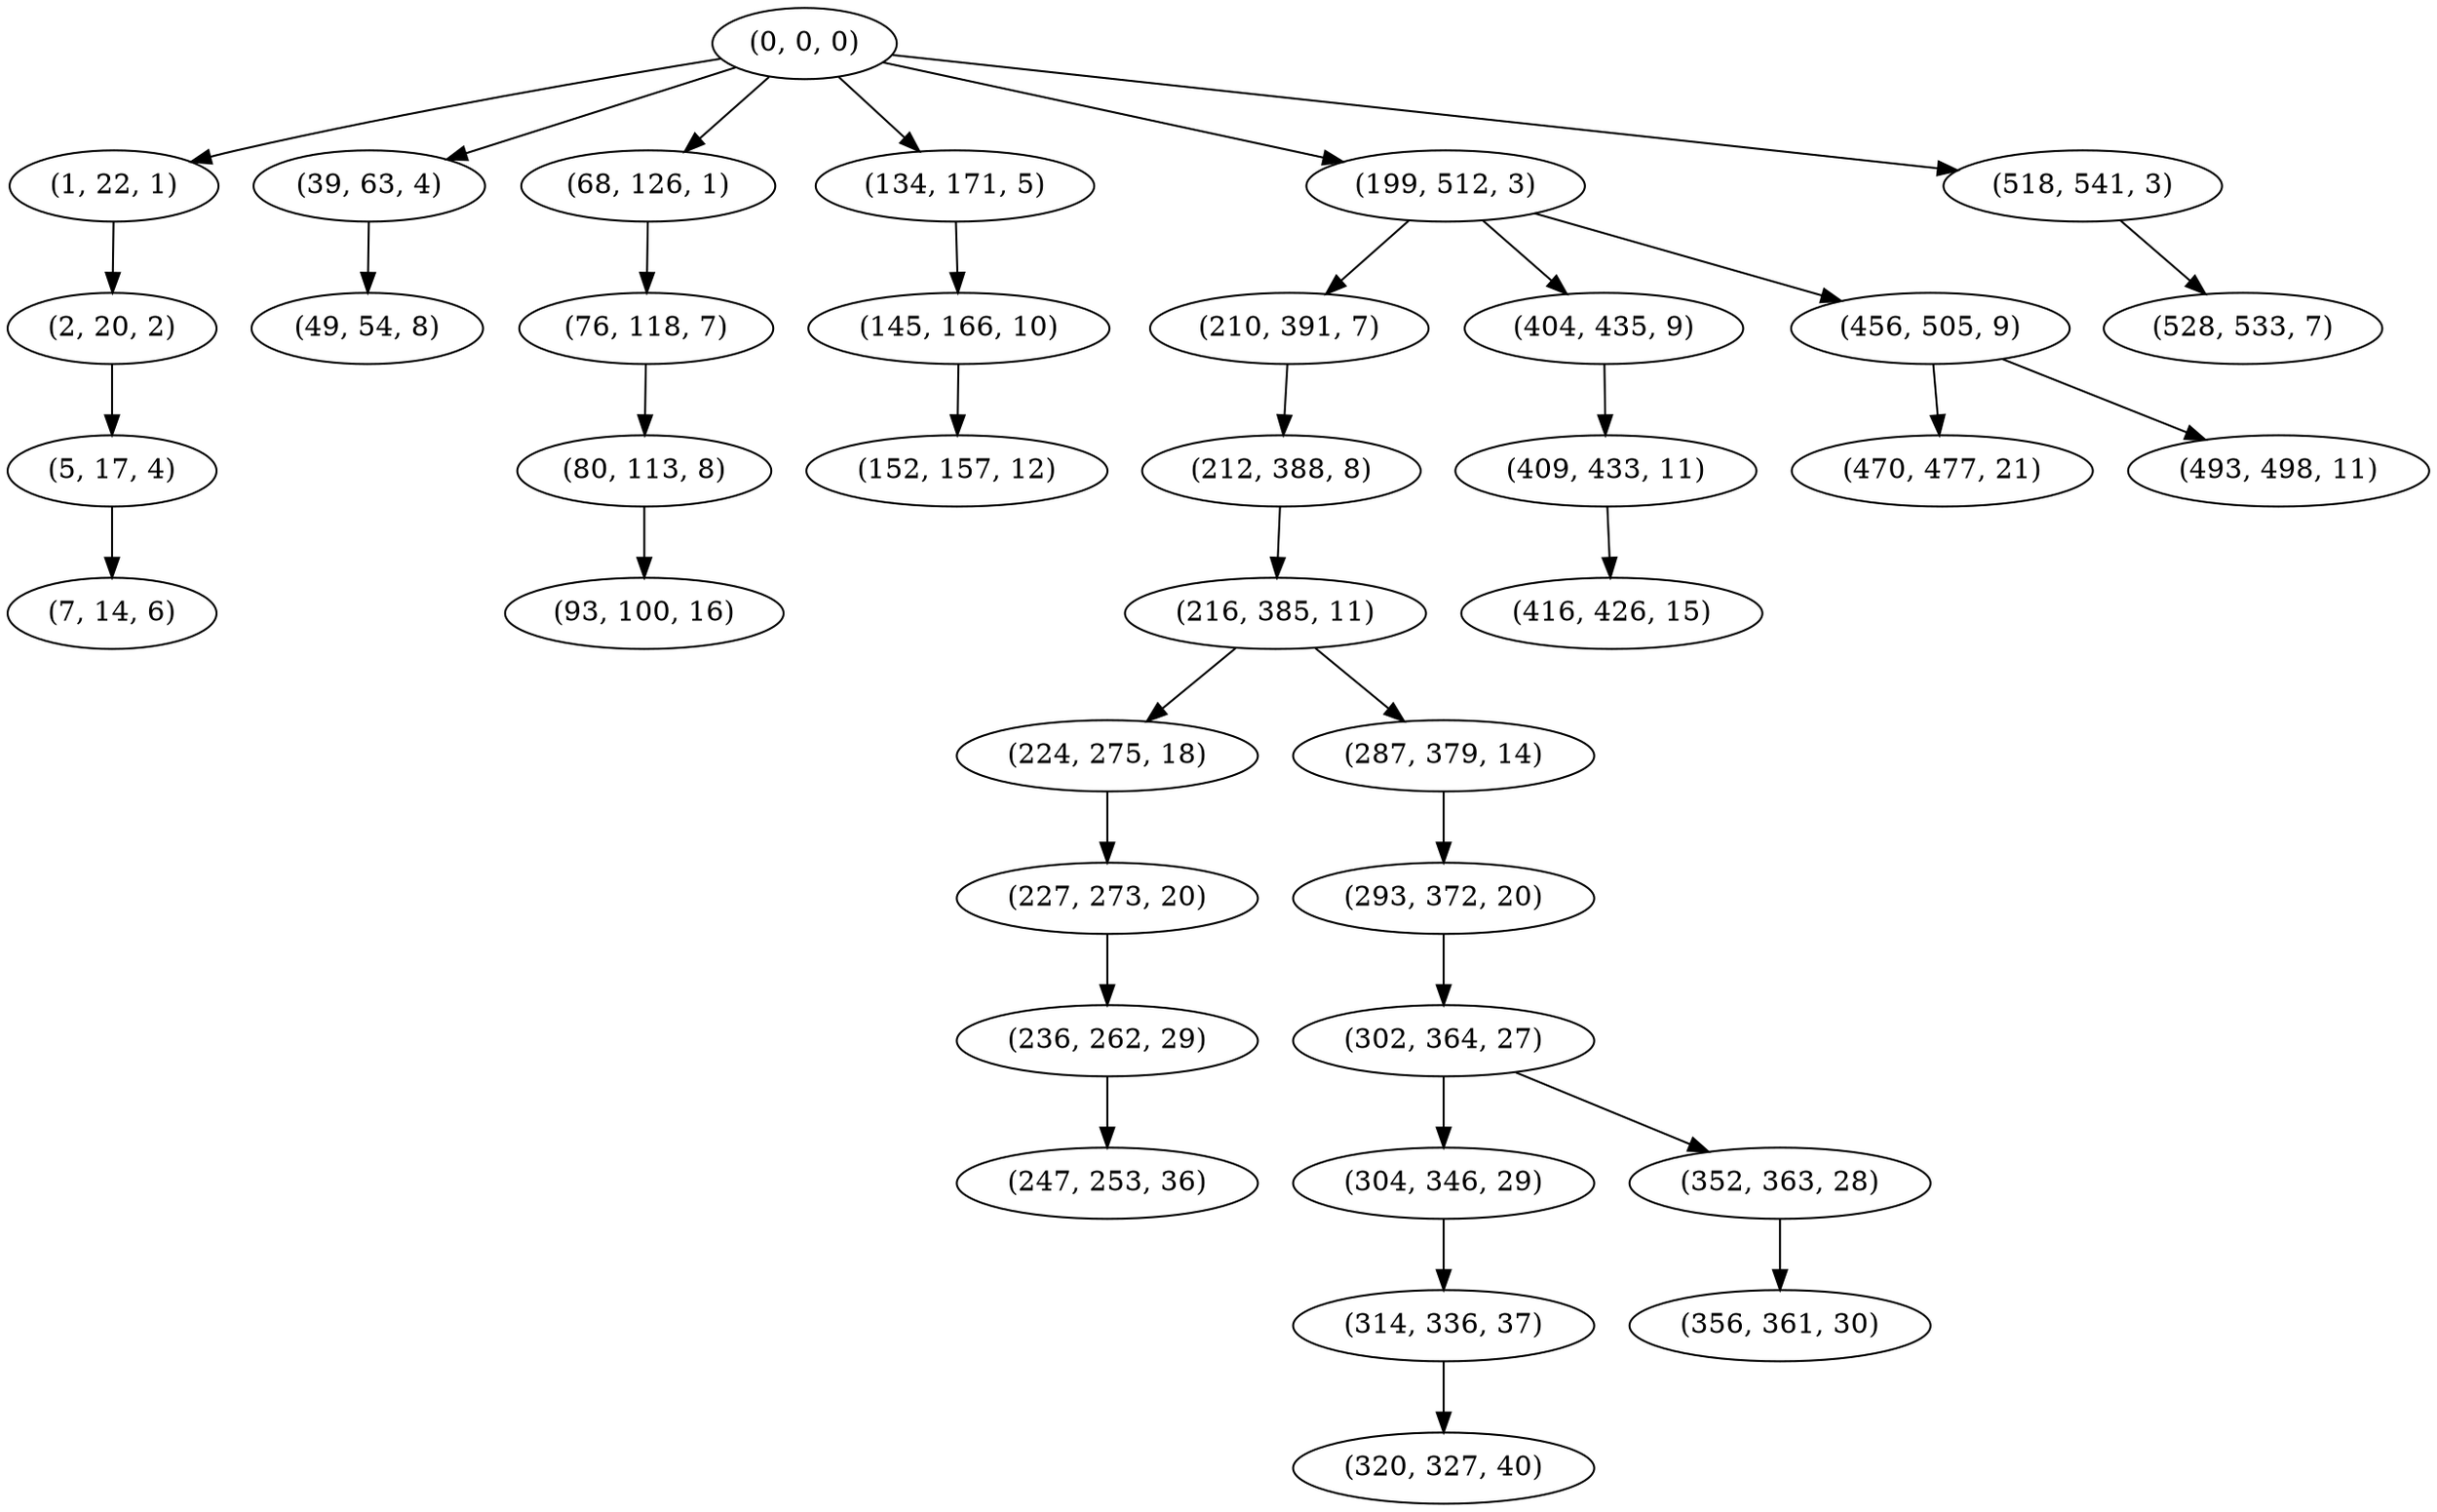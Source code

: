 digraph tree {
    "(0, 0, 0)";
    "(1, 22, 1)";
    "(2, 20, 2)";
    "(5, 17, 4)";
    "(7, 14, 6)";
    "(39, 63, 4)";
    "(49, 54, 8)";
    "(68, 126, 1)";
    "(76, 118, 7)";
    "(80, 113, 8)";
    "(93, 100, 16)";
    "(134, 171, 5)";
    "(145, 166, 10)";
    "(152, 157, 12)";
    "(199, 512, 3)";
    "(210, 391, 7)";
    "(212, 388, 8)";
    "(216, 385, 11)";
    "(224, 275, 18)";
    "(227, 273, 20)";
    "(236, 262, 29)";
    "(247, 253, 36)";
    "(287, 379, 14)";
    "(293, 372, 20)";
    "(302, 364, 27)";
    "(304, 346, 29)";
    "(314, 336, 37)";
    "(320, 327, 40)";
    "(352, 363, 28)";
    "(356, 361, 30)";
    "(404, 435, 9)";
    "(409, 433, 11)";
    "(416, 426, 15)";
    "(456, 505, 9)";
    "(470, 477, 21)";
    "(493, 498, 11)";
    "(518, 541, 3)";
    "(528, 533, 7)";
    "(0, 0, 0)" -> "(1, 22, 1)";
    "(0, 0, 0)" -> "(39, 63, 4)";
    "(0, 0, 0)" -> "(68, 126, 1)";
    "(0, 0, 0)" -> "(134, 171, 5)";
    "(0, 0, 0)" -> "(199, 512, 3)";
    "(0, 0, 0)" -> "(518, 541, 3)";
    "(1, 22, 1)" -> "(2, 20, 2)";
    "(2, 20, 2)" -> "(5, 17, 4)";
    "(5, 17, 4)" -> "(7, 14, 6)";
    "(39, 63, 4)" -> "(49, 54, 8)";
    "(68, 126, 1)" -> "(76, 118, 7)";
    "(76, 118, 7)" -> "(80, 113, 8)";
    "(80, 113, 8)" -> "(93, 100, 16)";
    "(134, 171, 5)" -> "(145, 166, 10)";
    "(145, 166, 10)" -> "(152, 157, 12)";
    "(199, 512, 3)" -> "(210, 391, 7)";
    "(199, 512, 3)" -> "(404, 435, 9)";
    "(199, 512, 3)" -> "(456, 505, 9)";
    "(210, 391, 7)" -> "(212, 388, 8)";
    "(212, 388, 8)" -> "(216, 385, 11)";
    "(216, 385, 11)" -> "(224, 275, 18)";
    "(216, 385, 11)" -> "(287, 379, 14)";
    "(224, 275, 18)" -> "(227, 273, 20)";
    "(227, 273, 20)" -> "(236, 262, 29)";
    "(236, 262, 29)" -> "(247, 253, 36)";
    "(287, 379, 14)" -> "(293, 372, 20)";
    "(293, 372, 20)" -> "(302, 364, 27)";
    "(302, 364, 27)" -> "(304, 346, 29)";
    "(302, 364, 27)" -> "(352, 363, 28)";
    "(304, 346, 29)" -> "(314, 336, 37)";
    "(314, 336, 37)" -> "(320, 327, 40)";
    "(352, 363, 28)" -> "(356, 361, 30)";
    "(404, 435, 9)" -> "(409, 433, 11)";
    "(409, 433, 11)" -> "(416, 426, 15)";
    "(456, 505, 9)" -> "(470, 477, 21)";
    "(456, 505, 9)" -> "(493, 498, 11)";
    "(518, 541, 3)" -> "(528, 533, 7)";
}
